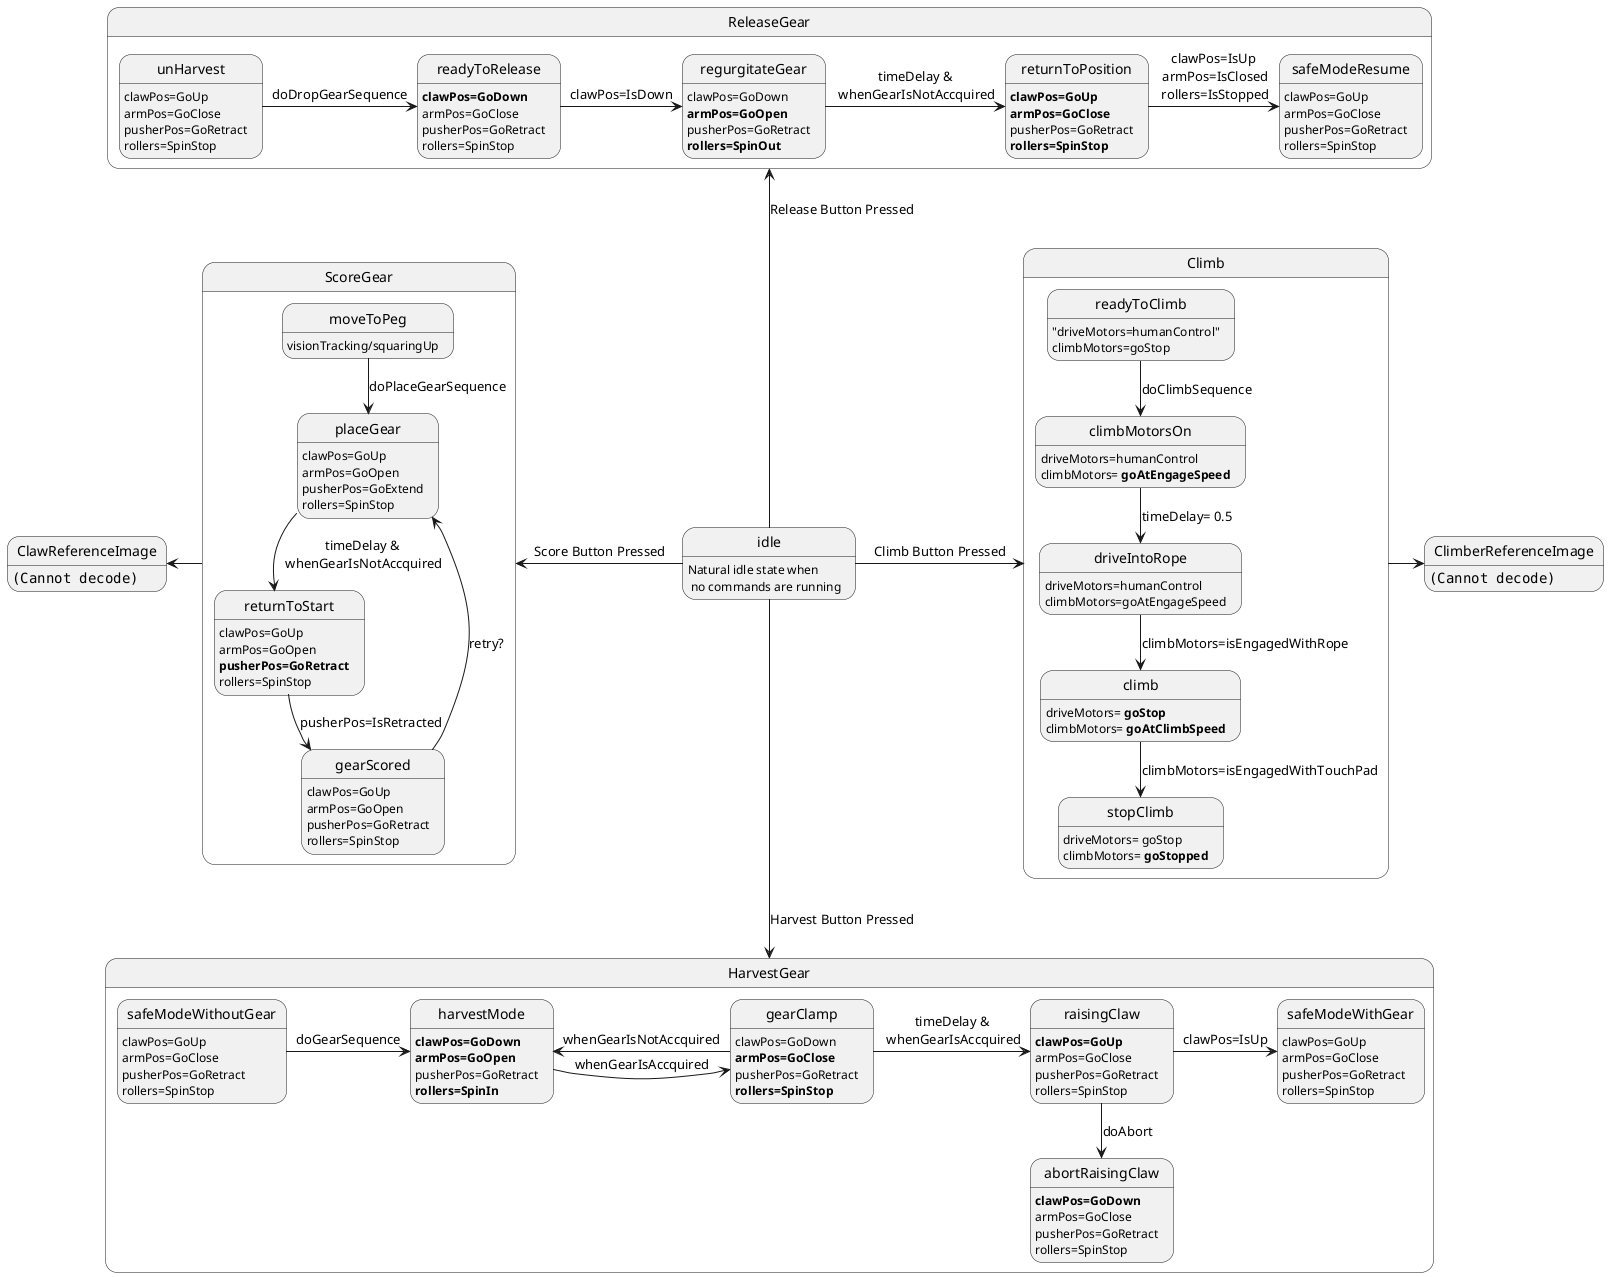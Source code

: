 @startuml

'''''states

idle : Natural idle state when\n no commands are running

ClawReferenceImage: <img:/Claw20170121_resized.JPG>
ClimberReferenceImage: <img:/Climber_resized.JPG>

state Climb {

readyToClimb: "driveMotors=humanControl"
readyToClimb: climbMotors=goStop

climbMotorsOn: driveMotors=humanControl
climbMotorsOn: climbMotors= <b>goAtEngageSpeed
 
driveIntoRope: driveMotors=humanControl
driveIntoRope: climbMotors=goAtEngageSpeed 

climb: driveMotors= <b>goStop
climb: climbMotors= <b>goAtClimbSpeed

stopClimb: driveMotors= goStop
stopClimb: climbMotors= <b>goStopped

}

state HarvestGear {

	safeModeWithoutGear : clawPos=GoUp
	safeModeWithoutGear : armPos=GoClose
	safeModeWithoutGear : pusherPos=GoRetract
	safeModeWithoutGear : rollers=SpinStop
	
	harvestMode : <b>clawPos=GoDown
	harvestMode : <b>armPos=GoOpen
	harvestMode : pusherPos=GoRetract
	harvestMode : <b>rollers=SpinIn
	
	gearClamp : clawPos=GoDown
	gearClamp : <b>armPos=GoClose
	gearClamp : pusherPos=GoRetract
	gearClamp : <b>rollers=SpinStop
	
	raisingClaw : <b>clawPos=GoUp
	raisingClaw : armPos=GoClose
	raisingClaw : pusherPos=GoRetract
	raisingClaw : rollers=SpinStop
	
	safeModeWithGear : clawPos=GoUp
	safeModeWithGear : armPos=GoClose
	safeModeWithGear : pusherPos=GoRetract
	safeModeWithGear : rollers=SpinStop
	
	abortRaisingClaw : <b>clawPos=GoDown
	abortRaisingClaw : armPos=GoClose
	abortRaisingClaw : pusherPos=GoRetract
	abortRaisingClaw : rollers=SpinStop

}

state ScoreGear {

	moveToPeg : visionTracking/squaringUp
	
	placeGear : clawPos=GoUp
	placeGear : armPos=GoOpen
	placeGear : pusherPos=GoExtend
	placeGear : rollers=SpinStop
	
	returnToStart : clawPos=GoUp
	returnToStart : armPos=GoOpen
	returnToStart : <b>pusherPos=GoRetract
	returnToStart : rollers=SpinStop
	
	gearScored : clawPos=GoUp
	gearScored : armPos=GoOpen
	gearScored : pusherPos=GoRetract
	gearScored : rollers=SpinStop

}

state ReleaseGear {

	unHarvest : clawPos=GoUp
	unHarvest : armPos=GoClose
	unHarvest : pusherPos=GoRetract
	unHarvest : rollers=SpinStop

	readyToRelease : <b>clawPos=GoDown
	readyToRelease : armPos=GoClose
	readyToRelease : pusherPos=GoRetract
	readyToRelease : rollers=SpinStop

	regurgitateGear : clawPos=GoDown
	regurgitateGear : <b>armPos=GoOpen
	regurgitateGear : pusherPos=GoRetract
	regurgitateGear : <b>rollers=SpinOut
	
	returnToPosition : <b>clawPos=GoUp
	returnToPosition : <b>armPos=GoClose
	returnToPosition : pusherPos=GoRetract
	returnToPosition : <b>rollers=SpinStop

	safeModeResume : clawPos=GoUp
	safeModeResume : armPos=GoClose
	safeModeResume : pusherPos=GoRetract
	safeModeResume : rollers=SpinStop

}

'''''transitions

idle -left-> ScoreGear: Score Button Pressed
idle -down-> HarvestGear: Harvest Button Pressed 
idle -up-> ReleaseGear: Release Button Pressed
idle -right-> Climb: Climb Button Pressed

Climb -right-> ClimberReferenceImage
ScoreGear -left-> ClawReferenceImage

readyToClimb -down-> climbMotorsOn: doClimbSequence

climbMotorsOn -down-> driveIntoRope: timeDelay= 0.5

driveIntoRope -down-> climb: climbMotors=isEngagedWithRope

climb -down-> stopClimb: climbMotors=isEngagedWithTouchPad

safeModeWithoutGear -right-> harvestMode: doGearSequence

harvestMode -right-> gearClamp: whenGearIsAccquired

gearClamp -left-> harvestMode: whenGearIsNotAccquired

gearClamp -right-> raisingClaw: timeDelay &\n whenGearIsAccquired

raisingClaw -down-> abortRaisingClaw: doAbort

raisingClaw -right-> safeModeWithGear: clawPos=IsUp

moveToPeg -down-> placeGear: doPlaceGearSequence

placeGear -down-> returnToStart: timeDelay &\n whenGearIsNotAccquired

returnToStart -down-> gearScored: pusherPos=IsRetracted

gearScored -down-> placeGear: retry?

unHarvest -right-> readyToRelease: doDropGearSequence

readyToRelease -right-> regurgitateGear: clawPos=IsDown

regurgitateGear -right-> returnToPosition: timeDelay &\n whenGearIsNotAccquired

returnToPosition -right-> safeModeResume: clawPos=IsUp\n armPos=IsClosed\n rollers=IsStopped

@enduml